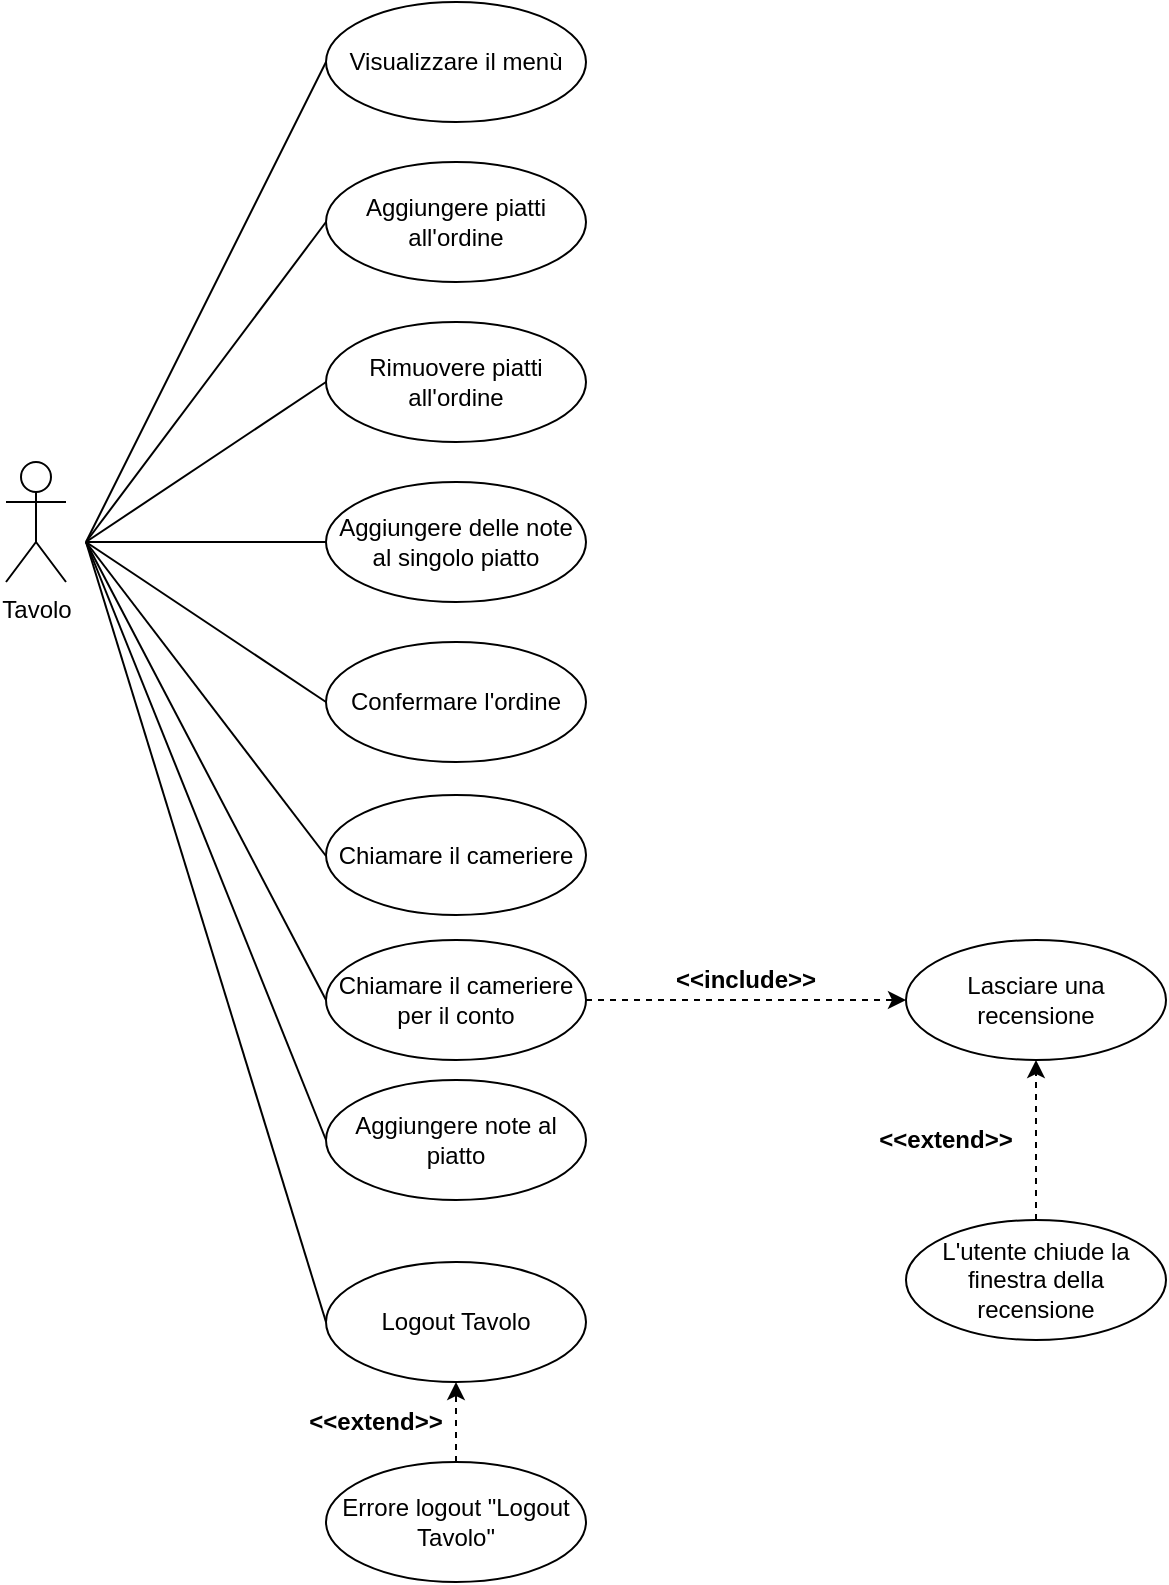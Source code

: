 <mxfile version="12.2.3" type="device" pages="1"><diagram id="OjTyXiPqgRTo_N2MDwig" name="Page-1"><mxGraphModel dx="1426" dy="794" grid="1" gridSize="10" guides="1" tooltips="1" connect="1" arrows="1" fold="1" page="1" pageScale="1" pageWidth="827" pageHeight="1169" math="0" shadow="0"><root><mxCell id="0"/><mxCell id="1" parent="0"/><mxCell id="y8Oxs4v7ce6fogbA7MCf-1" value="Tavolo" style="shape=umlActor;verticalLabelPosition=bottom;labelBackgroundColor=#ffffff;verticalAlign=top;html=1;outlineConnect=0;" parent="1" vertex="1"><mxGeometry x="60" y="270" width="30" height="60" as="geometry"/></mxCell><mxCell id="y8Oxs4v7ce6fogbA7MCf-2" value="Visualizzare il menù" style="ellipse;whiteSpace=wrap;html=1;" parent="1" vertex="1"><mxGeometry x="220" y="40" width="130" height="60" as="geometry"/></mxCell><mxCell id="y8Oxs4v7ce6fogbA7MCf-3" value="Aggiungere piatti all'ordine" style="ellipse;whiteSpace=wrap;html=1;" parent="1" vertex="1"><mxGeometry x="220" y="120" width="130" height="60" as="geometry"/></mxCell><mxCell id="y8Oxs4v7ce6fogbA7MCf-4" value="Rimuovere piatti all'ordine" style="ellipse;whiteSpace=wrap;html=1;" parent="1" vertex="1"><mxGeometry x="220" y="200" width="130" height="60" as="geometry"/></mxCell><mxCell id="y8Oxs4v7ce6fogbA7MCf-5" value="Aggiungere delle note al singolo piatto" style="ellipse;whiteSpace=wrap;html=1;" parent="1" vertex="1"><mxGeometry x="220" y="280" width="130" height="60" as="geometry"/></mxCell><mxCell id="y8Oxs4v7ce6fogbA7MCf-6" value="Confermare l'ordine" style="ellipse;whiteSpace=wrap;html=1;" parent="1" vertex="1"><mxGeometry x="220" y="360" width="130" height="60" as="geometry"/></mxCell><mxCell id="y8Oxs4v7ce6fogbA7MCf-7" value="Chiamare il cameriere per il conto" style="ellipse;whiteSpace=wrap;html=1;" parent="1" vertex="1"><mxGeometry x="220" y="509" width="130" height="60" as="geometry"/></mxCell><mxCell id="y8Oxs4v7ce6fogbA7MCf-8" value="Lasciare una recensione" style="ellipse;whiteSpace=wrap;html=1;" parent="1" vertex="1"><mxGeometry x="510" y="509" width="130" height="60" as="geometry"/></mxCell><mxCell id="y8Oxs4v7ce6fogbA7MCf-9" value="" style="endArrow=none;html=1;entryX=0;entryY=0.5;entryDx=0;entryDy=0;" parent="1" target="y8Oxs4v7ce6fogbA7MCf-2" edge="1"><mxGeometry width="50" height="50" relative="1" as="geometry"><mxPoint x="100" y="310" as="sourcePoint"/><mxPoint x="160" y="230" as="targetPoint"/></mxGeometry></mxCell><mxCell id="y8Oxs4v7ce6fogbA7MCf-11" value="" style="endArrow=none;html=1;entryX=0;entryY=0.5;entryDx=0;entryDy=0;" parent="1" target="y8Oxs4v7ce6fogbA7MCf-3" edge="1"><mxGeometry width="50" height="50" relative="1" as="geometry"><mxPoint x="100" y="310" as="sourcePoint"/><mxPoint x="230.0" y="80.0" as="targetPoint"/></mxGeometry></mxCell><mxCell id="y8Oxs4v7ce6fogbA7MCf-12" value="" style="endArrow=none;html=1;entryX=0;entryY=0.5;entryDx=0;entryDy=0;" parent="1" target="y8Oxs4v7ce6fogbA7MCf-4" edge="1"><mxGeometry width="50" height="50" relative="1" as="geometry"><mxPoint x="100" y="310" as="sourcePoint"/><mxPoint x="240.0" y="90.0" as="targetPoint"/></mxGeometry></mxCell><mxCell id="y8Oxs4v7ce6fogbA7MCf-13" value="" style="endArrow=none;html=1;entryX=0;entryY=0.5;entryDx=0;entryDy=0;" parent="1" target="y8Oxs4v7ce6fogbA7MCf-5" edge="1"><mxGeometry width="50" height="50" relative="1" as="geometry"><mxPoint x="100" y="310" as="sourcePoint"/><mxPoint x="250.0" y="100.0" as="targetPoint"/></mxGeometry></mxCell><mxCell id="y8Oxs4v7ce6fogbA7MCf-14" value="" style="endArrow=none;html=1;entryX=0;entryY=0.5;entryDx=0;entryDy=0;" parent="1" target="y8Oxs4v7ce6fogbA7MCf-6" edge="1"><mxGeometry width="50" height="50" relative="1" as="geometry"><mxPoint x="100" y="310" as="sourcePoint"/><mxPoint x="230.0" y="320" as="targetPoint"/></mxGeometry></mxCell><mxCell id="y8Oxs4v7ce6fogbA7MCf-15" value="" style="endArrow=none;html=1;entryX=0;entryY=0.5;entryDx=0;entryDy=0;" parent="1" target="y8Oxs4v7ce6fogbA7MCf-7" edge="1"><mxGeometry width="50" height="50" relative="1" as="geometry"><mxPoint x="100" y="310" as="sourcePoint"/><mxPoint x="240.0" y="330" as="targetPoint"/></mxGeometry></mxCell><mxCell id="y8Oxs4v7ce6fogbA7MCf-18" value="" style="endArrow=classic;html=1;entryX=0;entryY=0.5;entryDx=0;entryDy=0;exitX=1;exitY=0.5;exitDx=0;exitDy=0;dashed=1;" parent="1" source="y8Oxs4v7ce6fogbA7MCf-7" target="y8Oxs4v7ce6fogbA7MCf-8" edge="1"><mxGeometry width="50" height="50" relative="1" as="geometry"><mxPoint x="60" y="639" as="sourcePoint"/><mxPoint x="110" y="589" as="targetPoint"/></mxGeometry></mxCell><mxCell id="y8Oxs4v7ce6fogbA7MCf-19" value="&lt;b&gt;&amp;lt;&amp;lt;include&amp;gt;&amp;gt;&lt;/b&gt;" style="text;html=1;strokeColor=none;fillColor=none;align=center;verticalAlign=middle;whiteSpace=wrap;rounded=0;" parent="1" vertex="1"><mxGeometry x="385" y="519" width="90" height="20" as="geometry"/></mxCell><mxCell id="y8Oxs4v7ce6fogbA7MCf-23" value="L'utente chiude la finestra della recensione" style="ellipse;whiteSpace=wrap;html=1;" parent="1" vertex="1"><mxGeometry x="510" y="649" width="130" height="60" as="geometry"/></mxCell><mxCell id="y8Oxs4v7ce6fogbA7MCf-24" value="" style="endArrow=classic;html=1;entryX=0.5;entryY=1;entryDx=0;entryDy=0;exitX=0.5;exitY=0;exitDx=0;exitDy=0;dashed=1;" parent="1" source="y8Oxs4v7ce6fogbA7MCf-23" target="y8Oxs4v7ce6fogbA7MCf-8" edge="1"><mxGeometry width="50" height="50" relative="1" as="geometry"><mxPoint x="360" y="549" as="sourcePoint"/><mxPoint x="520" y="549" as="targetPoint"/></mxGeometry></mxCell><mxCell id="y8Oxs4v7ce6fogbA7MCf-25" value="&lt;b&gt;&amp;lt;&amp;lt;extend&amp;gt;&amp;gt;&lt;/b&gt;" style="text;html=1;strokeColor=none;fillColor=none;align=center;verticalAlign=middle;whiteSpace=wrap;rounded=0;" parent="1" vertex="1"><mxGeometry x="485" y="599" width="90" height="20" as="geometry"/></mxCell><mxCell id="y8Oxs4v7ce6fogbA7MCf-26" value="Aggiungere note al piatto" style="ellipse;whiteSpace=wrap;html=1;" parent="1" vertex="1"><mxGeometry x="220" y="579" width="130" height="60" as="geometry"/></mxCell><mxCell id="_pHdu1Mf7PW4_r-bW085-1" value="" style="endArrow=none;html=1;entryX=0;entryY=0.5;entryDx=0;entryDy=0;" parent="1" target="y8Oxs4v7ce6fogbA7MCf-26" edge="1"><mxGeometry width="50" height="50" relative="1" as="geometry"><mxPoint x="100" y="310" as="sourcePoint"/><mxPoint x="230" y="480" as="targetPoint"/></mxGeometry></mxCell><mxCell id="Y-FBgu-RkZ3hzNTCJeUi-1" value="Chiamare il cameriere" style="ellipse;whiteSpace=wrap;html=1;" parent="1" vertex="1"><mxGeometry x="220" y="436.5" width="130" height="60" as="geometry"/></mxCell><mxCell id="Y-FBgu-RkZ3hzNTCJeUi-2" value="" style="endArrow=none;html=1;" parent="1" edge="1"><mxGeometry width="50" height="50" relative="1" as="geometry"><mxPoint x="100" y="310" as="sourcePoint"/><mxPoint x="220" y="467" as="targetPoint"/></mxGeometry></mxCell><mxCell id="DLbaCT9TBnjCYYmQWUeL-1" value="Logout Tavolo" style="ellipse;whiteSpace=wrap;html=1;" vertex="1" parent="1"><mxGeometry x="220" y="670" width="130" height="60" as="geometry"/></mxCell><mxCell id="DLbaCT9TBnjCYYmQWUeL-2" value="" style="endArrow=none;html=1;entryX=0;entryY=0.5;entryDx=0;entryDy=0;" edge="1" parent="1" target="DLbaCT9TBnjCYYmQWUeL-1"><mxGeometry width="50" height="50" relative="1" as="geometry"><mxPoint x="100" y="310" as="sourcePoint"/><mxPoint x="230" y="619" as="targetPoint"/></mxGeometry></mxCell><mxCell id="DLbaCT9TBnjCYYmQWUeL-4" style="edgeStyle=orthogonalEdgeStyle;rounded=0;orthogonalLoop=1;jettySize=auto;html=1;entryX=0.5;entryY=1;entryDx=0;entryDy=0;dashed=1;" edge="1" parent="1" source="DLbaCT9TBnjCYYmQWUeL-3" target="DLbaCT9TBnjCYYmQWUeL-1"><mxGeometry relative="1" as="geometry"/></mxCell><mxCell id="DLbaCT9TBnjCYYmQWUeL-3" value="Errore logout &quot;Logout Tavolo&quot;" style="ellipse;whiteSpace=wrap;html=1;" vertex="1" parent="1"><mxGeometry x="220" y="770" width="130" height="60" as="geometry"/></mxCell><mxCell id="DLbaCT9TBnjCYYmQWUeL-5" value="&lt;b&gt;&amp;lt;&amp;lt;extend&amp;gt;&amp;gt;&lt;/b&gt;" style="text;html=1;strokeColor=none;fillColor=none;align=center;verticalAlign=middle;whiteSpace=wrap;rounded=0;" vertex="1" parent="1"><mxGeometry x="200" y="740" width="90" height="20" as="geometry"/></mxCell></root></mxGraphModel></diagram></mxfile>